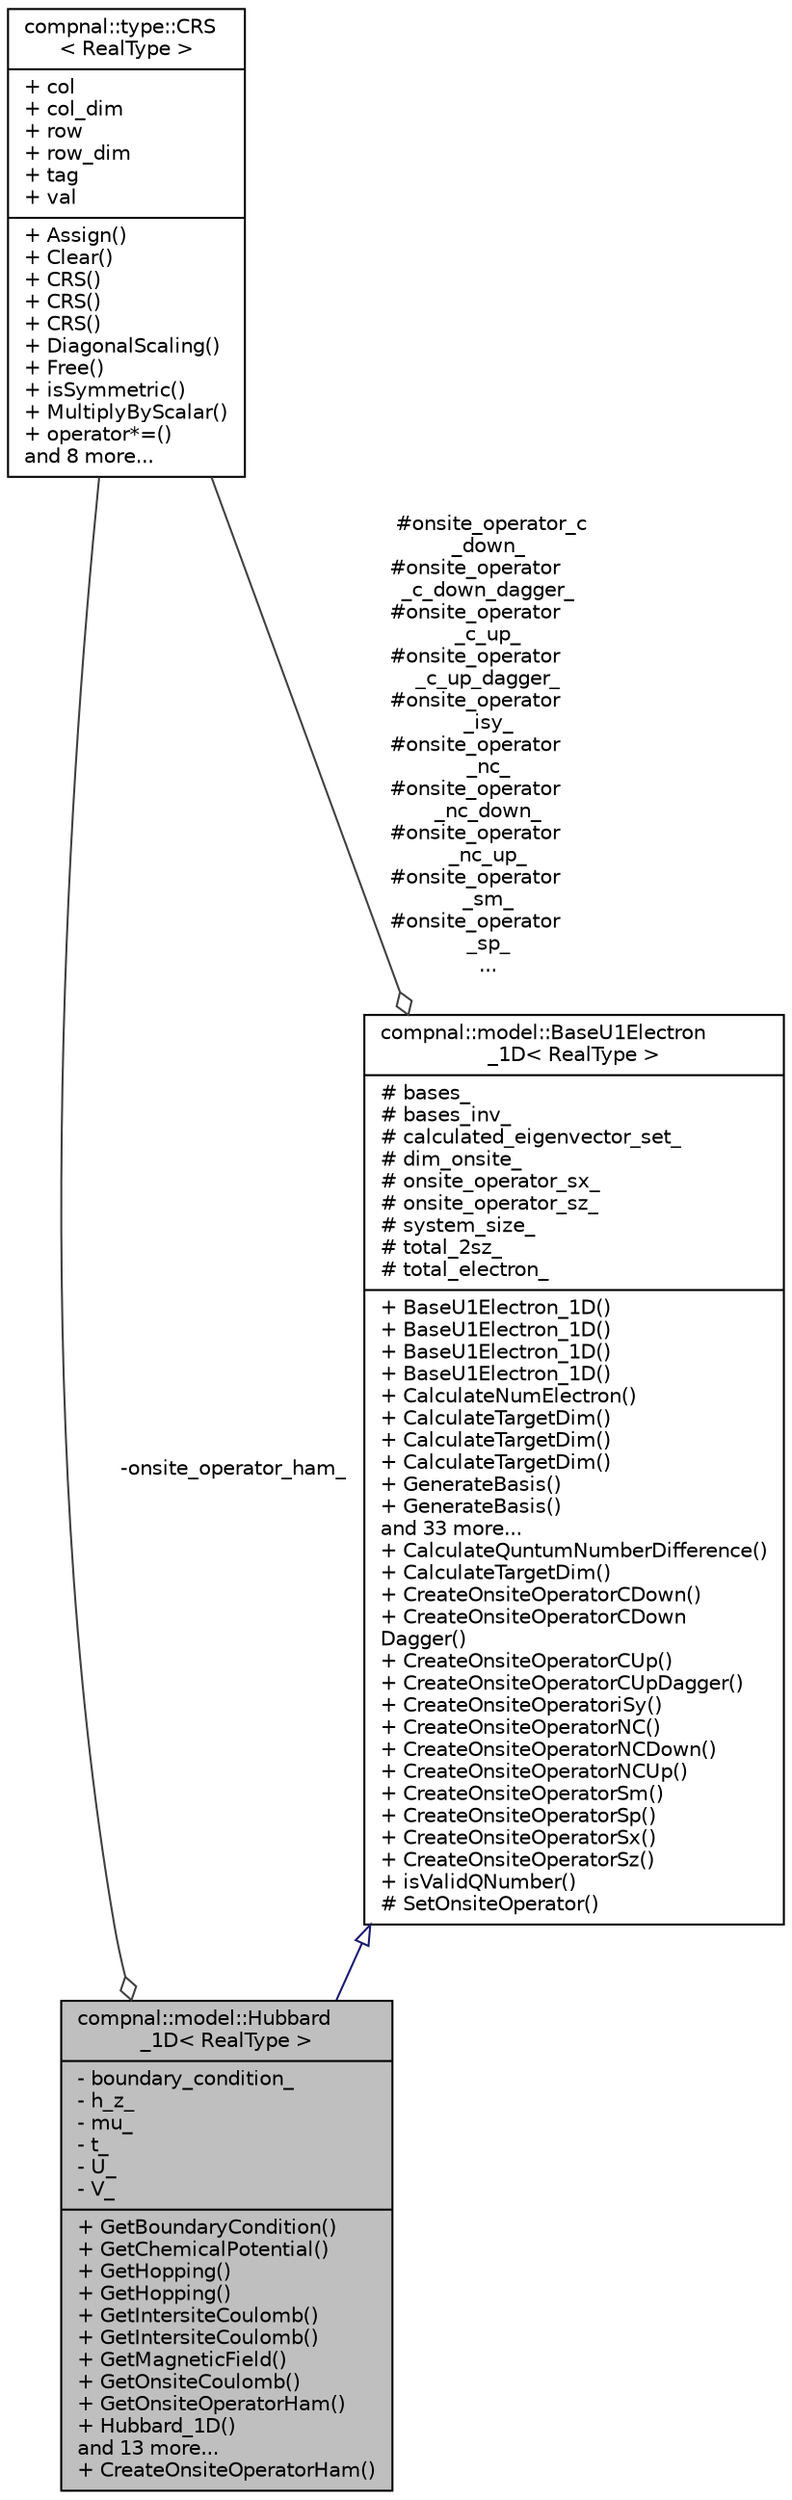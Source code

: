 digraph "compnal::model::Hubbard_1D&lt; RealType &gt;"
{
 // INTERACTIVE_SVG=YES
 // LATEX_PDF_SIZE
  edge [fontname="Helvetica",fontsize="10",labelfontname="Helvetica",labelfontsize="10"];
  node [fontname="Helvetica",fontsize="10",shape=record];
  Node1 [label="{compnal::model::Hubbard\l_1D\< RealType \>\n|- boundary_condition_\l- h_z_\l- mu_\l- t_\l- U_\l- V_\l|+ GetBoundaryCondition()\l+ GetChemicalPotential()\l+ GetHopping()\l+ GetHopping()\l+ GetIntersiteCoulomb()\l+ GetIntersiteCoulomb()\l+ GetMagneticField()\l+ GetOnsiteCoulomb()\l+ GetOnsiteOperatorHam()\l+ Hubbard_1D()\land 13 more...\l+ CreateOnsiteOperatorHam()\l}",height=0.2,width=0.4,color="black", fillcolor="grey75", style="filled", fontcolor="black",tooltip="The class for the one-dimensional Hubbard model. The Hamiltonian reads."];
  Node2 -> Node1 [dir="back",color="midnightblue",fontsize="10",style="solid",arrowtail="onormal",fontname="Helvetica"];
  Node2 [label="{compnal::model::BaseU1Electron\l_1D\< RealType \>\n|# bases_\l# bases_inv_\l# calculated_eigenvector_set_\l# dim_onsite_\l# onsite_operator_sx_\l# onsite_operator_sz_\l# system_size_\l# total_2sz_\l# total_electron_\l|+ BaseU1Electron_1D()\l+ BaseU1Electron_1D()\l+ BaseU1Electron_1D()\l+ BaseU1Electron_1D()\l+ CalculateNumElectron()\l+ CalculateTargetDim()\l+ CalculateTargetDim()\l+ CalculateTargetDim()\l+ GenerateBasis()\l+ GenerateBasis()\land 33 more...\l+ CalculateQuntumNumberDifference()\l+ CalculateTargetDim()\l+ CreateOnsiteOperatorCDown()\l+ CreateOnsiteOperatorCDown\lDagger()\l+ CreateOnsiteOperatorCUp()\l+ CreateOnsiteOperatorCUpDagger()\l+ CreateOnsiteOperatoriSy()\l+ CreateOnsiteOperatorNC()\l+ CreateOnsiteOperatorNCDown()\l+ CreateOnsiteOperatorNCUp()\l+ CreateOnsiteOperatorSm()\l+ CreateOnsiteOperatorSp()\l+ CreateOnsiteOperatorSx()\l+ CreateOnsiteOperatorSz()\l+ isValidQNumber()\l# SetOnsiteOperator()\l}",height=0.2,width=0.4,color="black", fillcolor="white", style="filled",URL="$d8/dc0/classcompnal_1_1model_1_1_base_u1_electron__1_d.html",tooltip="The base class for one-dimensional electron systems with the U(1) symmetry."];
  Node3 -> Node2 [color="grey25",fontsize="10",style="solid",label=" #onsite_operator_c\l_down_\n#onsite_operator\l_c_down_dagger_\n#onsite_operator\l_c_up_\n#onsite_operator\l_c_up_dagger_\n#onsite_operator\l_isy_\n#onsite_operator\l_nc_\n#onsite_operator\l_nc_down_\n#onsite_operator\l_nc_up_\n#onsite_operator\l_sm_\n#onsite_operator\l_sp_\n..." ,arrowhead="odiamond",fontname="Helvetica"];
  Node3 [label="{compnal::type::CRS\l\< RealType \>\n|+ col\l+ col_dim\l+ row\l+ row_dim\l+ tag\l+ val\l|+ Assign()\l+ Clear()\l+ CRS()\l+ CRS()\l+ CRS()\l+ DiagonalScaling()\l+ Free()\l+ isSymmetric()\l+ MultiplyByScalar()\l+ operator*=()\land 8 more...\l}",height=0.2,width=0.4,color="black", fillcolor="white", style="filled",URL="$de/d15/structcompnal_1_1type_1_1_c_r_s.html",tooltip=" "];
  Node3 -> Node1 [color="grey25",fontsize="10",style="solid",label=" -onsite_operator_ham_" ,arrowhead="odiamond",fontname="Helvetica"];
}
